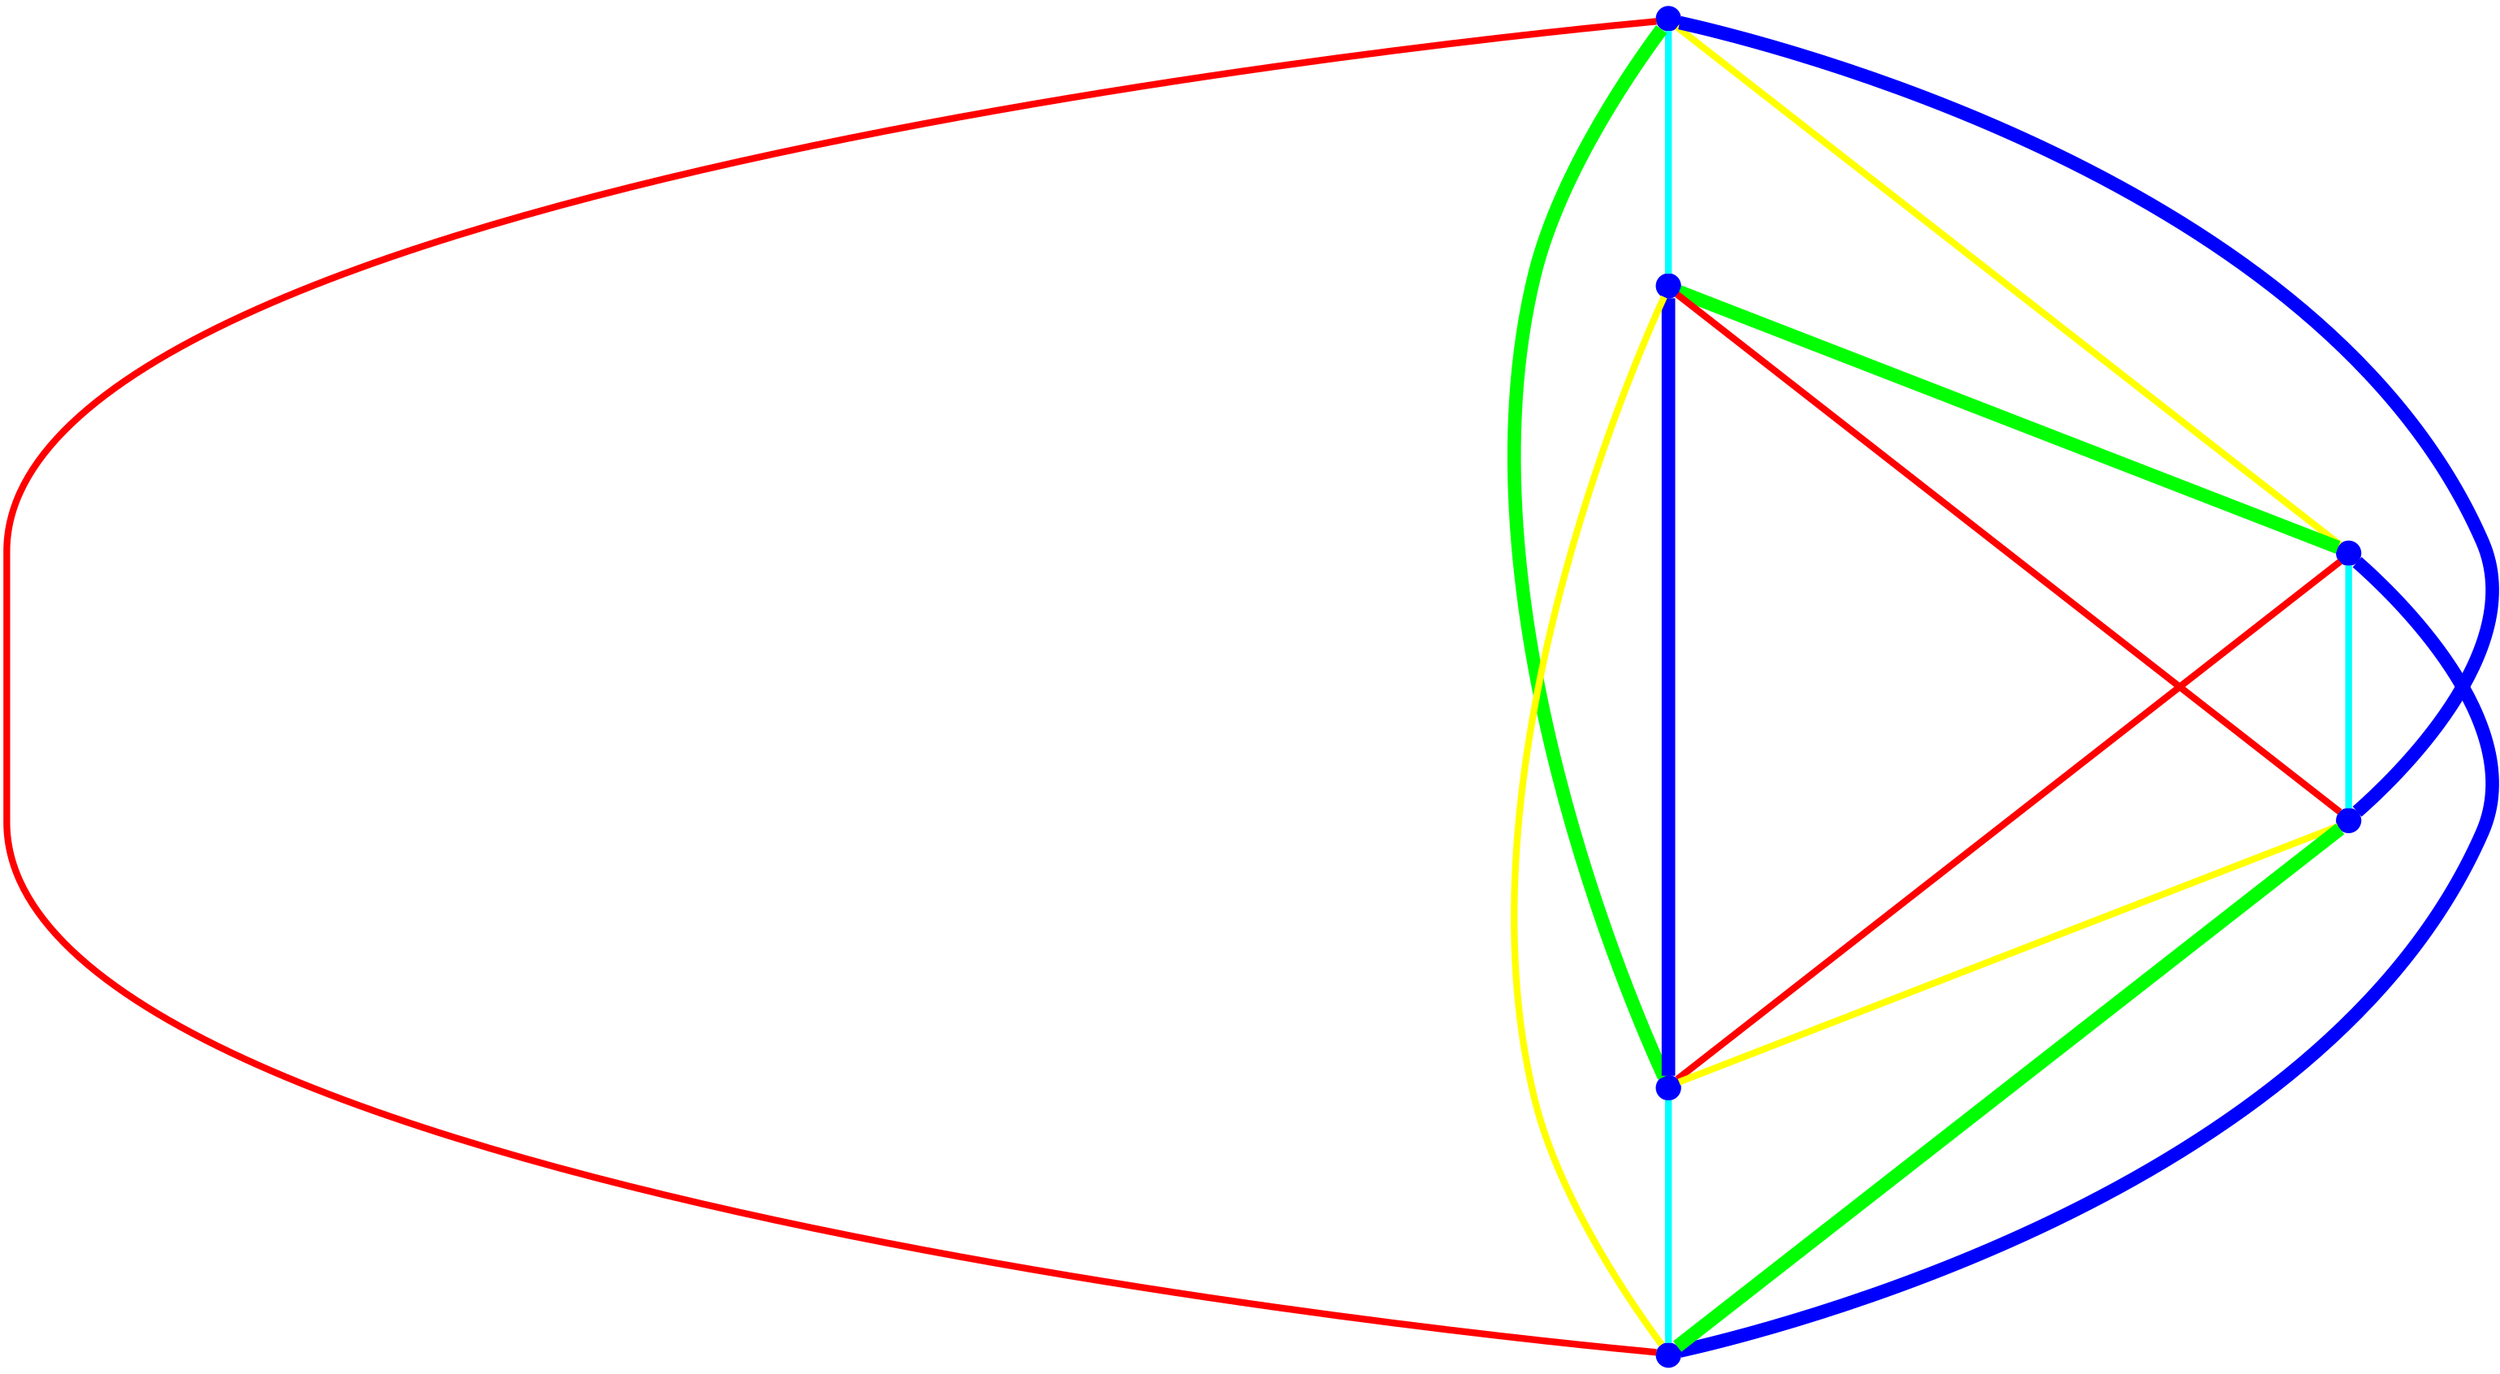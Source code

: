 graph {
ranksep=2
nodesep=2
node [label="" shape=circle style=filled fixedsize=true color=blue fillcolor=blue width=0.2];
"1" -- "2" [style="solid",penwidth="4",color="cyan"];
"1" -- "3" [style="solid",penwidth="4",color="yellow"];
"1" -- "4" [style="solid",penwidth="8",color="blue"];
"1" -- "5" [style="solid",penwidth="8",color="green"];
"1" -- "6" [style="solid",penwidth="4",color="red"];
"2" -- "3" [style="solid",penwidth="8",color="green"];
"2" -- "4" [style="solid",penwidth="4",color="red"];
"2" -- "5" [style="solid",penwidth="8",color="blue"];
"2" -- "6" [style="solid",penwidth="4",color="yellow"];
"3" -- "4" [style="solid",penwidth="4",color="cyan"];
"3" -- "5" [style="solid",penwidth="4",color="red"];
"3" -- "6" [style="solid",penwidth="8",color="blue"];
"4" -- "5" [style="solid",penwidth="4",color="yellow"];
"4" -- "6" [style="solid",penwidth="8",color="green"];
"5" -- "6" [style="solid",penwidth="4",color="cyan"];
}
